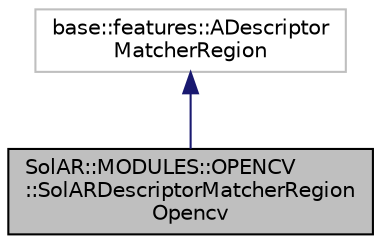 digraph "SolAR::MODULES::OPENCV::SolARDescriptorMatcherRegionOpencv"
{
 // LATEX_PDF_SIZE
  edge [fontname="Helvetica",fontsize="10",labelfontname="Helvetica",labelfontsize="10"];
  node [fontname="Helvetica",fontsize="10",shape=record];
  Node1 [label="SolAR::MODULES::OPENCV\l::SolARDescriptorMatcherRegion\lOpencv",height=0.2,width=0.4,color="black", fillcolor="grey75", style="filled", fontcolor="black",tooltip="Matches two sets of descriptors based on region constraints. UUID: a12a8706-299b-4981-b12b-60717ef3b1..."];
  Node2 -> Node1 [dir="back",color="midnightblue",fontsize="10",style="solid",fontname="Helvetica"];
  Node2 [label="base::features::ADescriptor\lMatcherRegion",height=0.2,width=0.4,color="grey75", fillcolor="white", style="filled",tooltip=" "];
}
